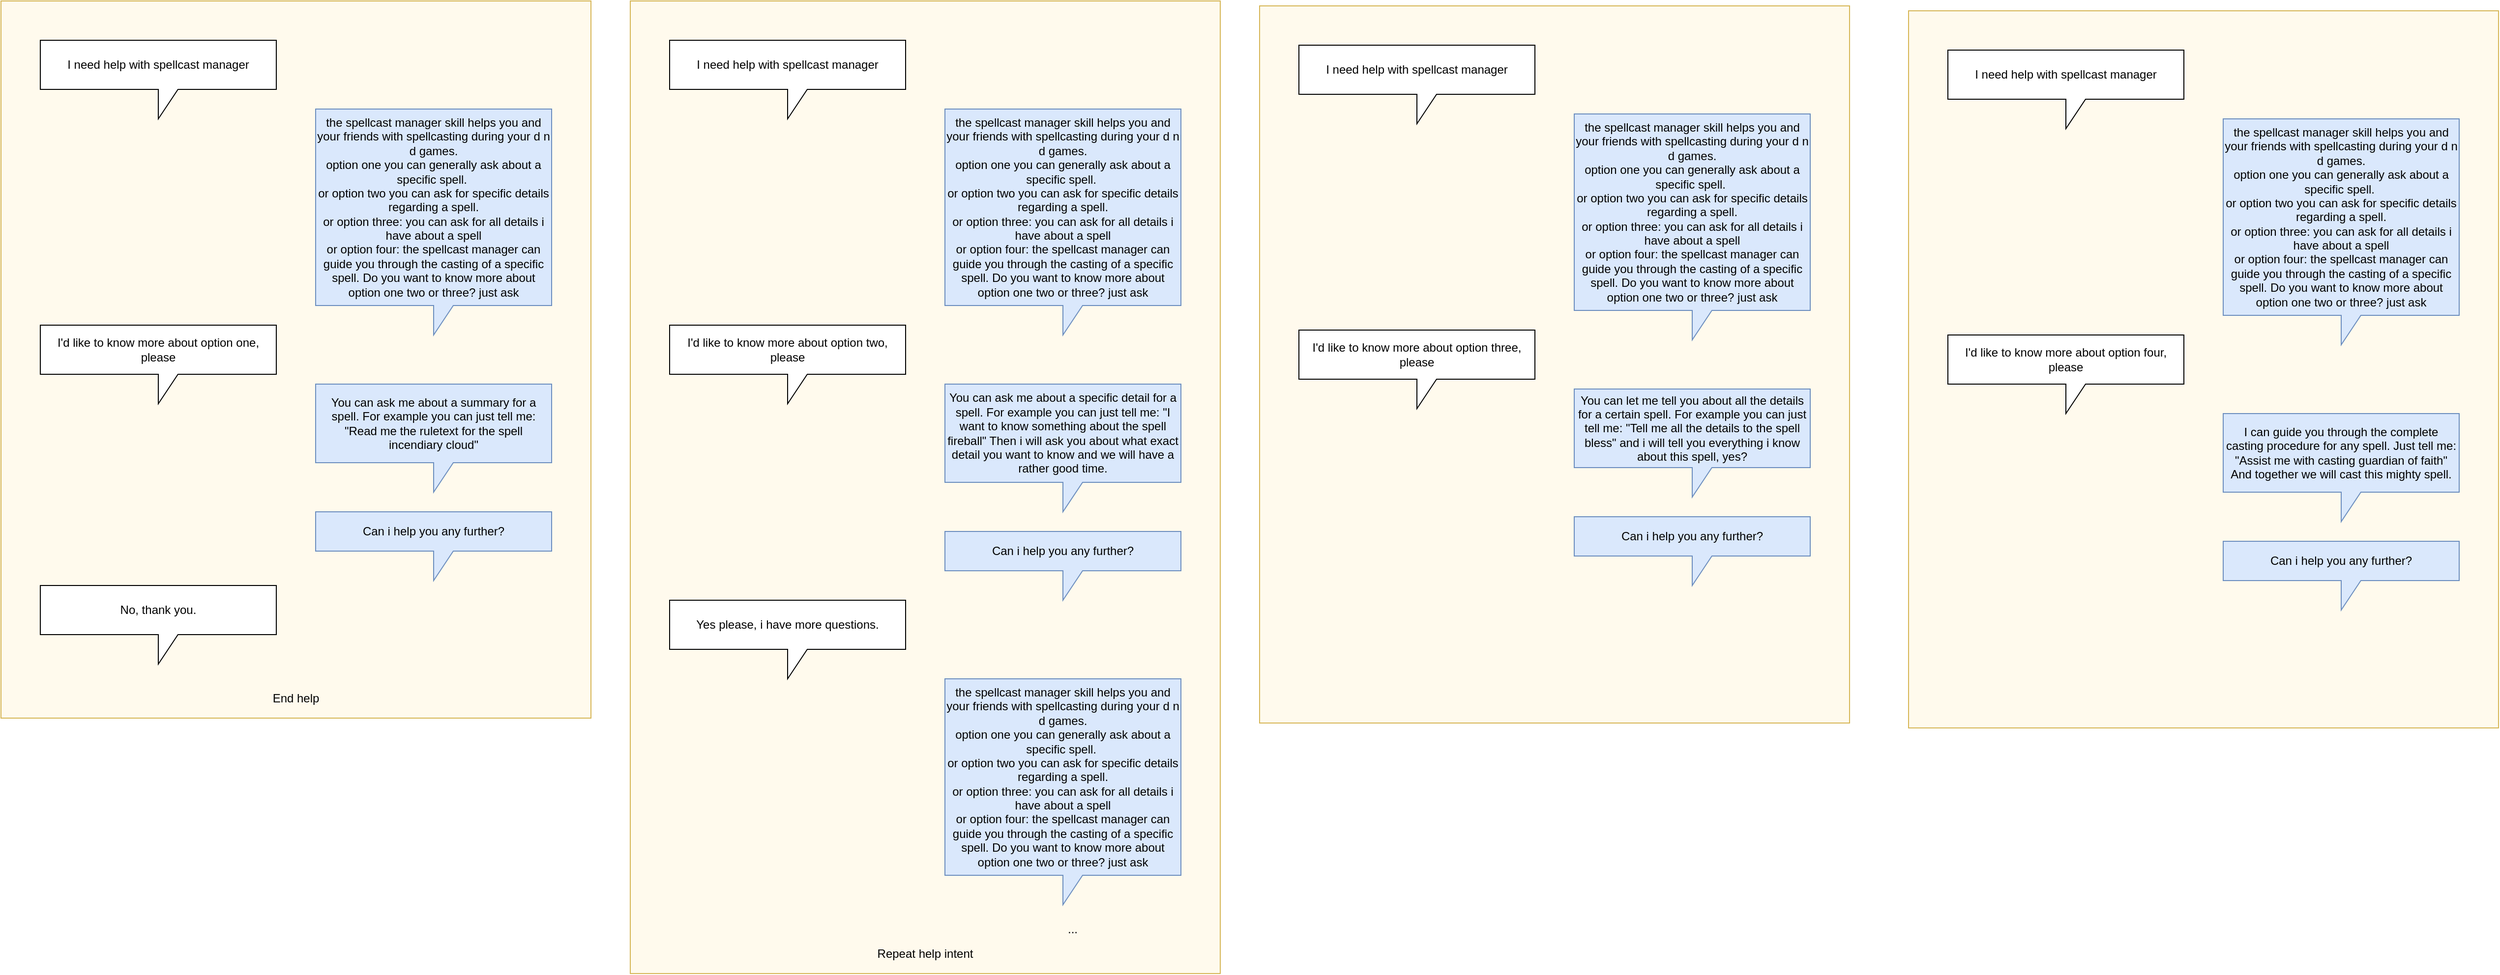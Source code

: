 <mxfile version="16.2.1" type="device"><diagram id="U_sgcACcZoHZqKSn0V0Z" name="Seite-1"><mxGraphModel dx="3074" dy="2256" grid="1" gridSize="10" guides="1" tooltips="1" connect="1" arrows="1" fold="1" page="1" pageScale="1" pageWidth="850" pageHeight="1100" math="0" shadow="0"><root><mxCell id="0"/><mxCell id="1" parent="0"/><mxCell id="9HGneYqsNz03WHcoqqjC-12" value="" style="rounded=0;whiteSpace=wrap;html=1;strokeColor=#d6b656;fillColor=#FFFAED;" vertex="1" parent="1"><mxGeometry x="70" y="30" width="600" height="730" as="geometry"/></mxCell><mxCell id="9HGneYqsNz03WHcoqqjC-13" value="I need help with spellcast manager" style="shape=callout;whiteSpace=wrap;html=1;perimeter=calloutPerimeter;" vertex="1" parent="1"><mxGeometry x="110" y="70" width="240" height="80" as="geometry"/></mxCell><mxCell id="9HGneYqsNz03WHcoqqjC-14" value="&lt;span&gt;the spellcast manager skill helps you and your friends with spellcasting during your d n d games. &lt;br&gt;option one you can generally ask about a specific spell.&amp;nbsp; &lt;br&gt;or option two you can ask for specific details regarding a spell. &lt;br&gt;or option three: you can ask for all details i have about a spell&lt;br&gt;or option four: the spellcast manager can guide you through the casting of a specific spell. Do you want to know more about option one two or three? just ask&lt;br&gt;&lt;/span&gt;" style="shape=callout;whiteSpace=wrap;html=1;perimeter=calloutPerimeter;fillColor=#dae8fc;strokeColor=#6c8ebf;size=30;position=0.5;" vertex="1" parent="1"><mxGeometry x="390" y="140" width="240" height="230" as="geometry"/></mxCell><mxCell id="9HGneYqsNz03WHcoqqjC-15" value="You can ask me about a summary for a spell. For example you can just tell me: &quot;Read me the ruletext for the spell incendiary cloud&quot;" style="shape=callout;whiteSpace=wrap;html=1;perimeter=calloutPerimeter;fillColor=#dae8fc;strokeColor=#6c8ebf;" vertex="1" parent="1"><mxGeometry x="390" y="420" width="240" height="110" as="geometry"/></mxCell><mxCell id="9HGneYqsNz03WHcoqqjC-16" value="End help" style="text;html=1;strokeColor=none;fillColor=none;align=center;verticalAlign=middle;whiteSpace=wrap;rounded=0;" vertex="1" parent="1"><mxGeometry x="270" y="730" width="200" height="20" as="geometry"/></mxCell><mxCell id="9HGneYqsNz03WHcoqqjC-28" value="I'd like to know more about option one, please" style="shape=callout;whiteSpace=wrap;html=1;perimeter=calloutPerimeter;" vertex="1" parent="1"><mxGeometry x="110" y="360" width="240" height="80" as="geometry"/></mxCell><mxCell id="9HGneYqsNz03WHcoqqjC-29" value="Can i help you any further?" style="shape=callout;whiteSpace=wrap;html=1;perimeter=calloutPerimeter;fillColor=#dae8fc;strokeColor=#6c8ebf;" vertex="1" parent="1"><mxGeometry x="390" y="550" width="240" height="70" as="geometry"/></mxCell><mxCell id="9HGneYqsNz03WHcoqqjC-45" value="" style="rounded=0;whiteSpace=wrap;html=1;strokeColor=#d6b656;fillColor=#FFFAED;" vertex="1" parent="1"><mxGeometry x="710" y="30" width="600" height="990" as="geometry"/></mxCell><mxCell id="9HGneYqsNz03WHcoqqjC-46" value="I need help with spellcast manager" style="shape=callout;whiteSpace=wrap;html=1;perimeter=calloutPerimeter;" vertex="1" parent="1"><mxGeometry x="750" y="70" width="240" height="80" as="geometry"/></mxCell><mxCell id="9HGneYqsNz03WHcoqqjC-47" value="&lt;span&gt;the spellcast manager skill helps you and your friends with spellcasting during your d n d games. &lt;br&gt;option one you can generally ask about a specific spell.&amp;nbsp; &lt;br&gt;or option two you can ask for specific details regarding a spell. &lt;br&gt;or option three: you can ask for all details i have about a spell&lt;br&gt;or option four: the spellcast manager can guide you through the casting of a specific spell. Do you want to know more about option one two or three? just ask&lt;br&gt;&lt;/span&gt;" style="shape=callout;whiteSpace=wrap;html=1;perimeter=calloutPerimeter;fillColor=#dae8fc;strokeColor=#6c8ebf;size=30;position=0.5;" vertex="1" parent="1"><mxGeometry x="1030" y="140" width="240" height="230" as="geometry"/></mxCell><mxCell id="9HGneYqsNz03WHcoqqjC-48" value="You can ask me about a specific detail for a spell. For example you can just tell me: &quot;I want to know something about the spell fireball&quot; Then i will ask you about what exact detail you want to know and we will have a rather good time." style="shape=callout;whiteSpace=wrap;html=1;perimeter=calloutPerimeter;fillColor=#dae8fc;strokeColor=#6c8ebf;" vertex="1" parent="1"><mxGeometry x="1030" y="420" width="240" height="130" as="geometry"/></mxCell><mxCell id="9HGneYqsNz03WHcoqqjC-50" value="I'd like to know more about option two, please" style="shape=callout;whiteSpace=wrap;html=1;perimeter=calloutPerimeter;" vertex="1" parent="1"><mxGeometry x="750" y="360" width="240" height="80" as="geometry"/></mxCell><mxCell id="9HGneYqsNz03WHcoqqjC-51" value="Can i help you any further?" style="shape=callout;whiteSpace=wrap;html=1;perimeter=calloutPerimeter;fillColor=#dae8fc;strokeColor=#6c8ebf;" vertex="1" parent="1"><mxGeometry x="1030" y="570" width="240" height="70" as="geometry"/></mxCell><mxCell id="9HGneYqsNz03WHcoqqjC-52" value="" style="rounded=0;whiteSpace=wrap;html=1;strokeColor=#d6b656;fillColor=#FFFAED;" vertex="1" parent="1"><mxGeometry x="1350" y="35" width="600" height="730" as="geometry"/></mxCell><mxCell id="9HGneYqsNz03WHcoqqjC-53" value="I need help with spellcast manager" style="shape=callout;whiteSpace=wrap;html=1;perimeter=calloutPerimeter;" vertex="1" parent="1"><mxGeometry x="1390" y="75" width="240" height="80" as="geometry"/></mxCell><mxCell id="9HGneYqsNz03WHcoqqjC-54" value="&lt;span&gt;the spellcast manager skill helps you and your friends with spellcasting during your d n d games. &lt;br&gt;option one you can generally ask about a specific spell.&amp;nbsp; &lt;br&gt;or option two you can ask for specific details regarding a spell. &lt;br&gt;or option three: you can ask for all details i have about a spell&lt;br&gt;or option four: the spellcast manager can guide you through the casting of a specific spell. Do you want to know more about option one two or three? just ask&lt;br&gt;&lt;/span&gt;" style="shape=callout;whiteSpace=wrap;html=1;perimeter=calloutPerimeter;fillColor=#dae8fc;strokeColor=#6c8ebf;size=30;position=0.5;" vertex="1" parent="1"><mxGeometry x="1670" y="145" width="240" height="230" as="geometry"/></mxCell><mxCell id="9HGneYqsNz03WHcoqqjC-55" value="You can let me tell you about all the details for a certain spell. For example you can just tell me: &quot;Tell me all the details to the spell bless&quot; and i will tell you everything i know about this spell, yes?" style="shape=callout;whiteSpace=wrap;html=1;perimeter=calloutPerimeter;fillColor=#dae8fc;strokeColor=#6c8ebf;" vertex="1" parent="1"><mxGeometry x="1670" y="425" width="240" height="110" as="geometry"/></mxCell><mxCell id="9HGneYqsNz03WHcoqqjC-57" value="I'd like to know more about option three, please" style="shape=callout;whiteSpace=wrap;html=1;perimeter=calloutPerimeter;" vertex="1" parent="1"><mxGeometry x="1390" y="365" width="240" height="80" as="geometry"/></mxCell><mxCell id="9HGneYqsNz03WHcoqqjC-58" value="Can i help you any further?" style="shape=callout;whiteSpace=wrap;html=1;perimeter=calloutPerimeter;fillColor=#dae8fc;strokeColor=#6c8ebf;" vertex="1" parent="1"><mxGeometry x="1670" y="555" width="240" height="70" as="geometry"/></mxCell><mxCell id="9HGneYqsNz03WHcoqqjC-59" value="" style="rounded=0;whiteSpace=wrap;html=1;strokeColor=#d6b656;fillColor=#FFFAED;" vertex="1" parent="1"><mxGeometry x="2010" y="40" width="600" height="730" as="geometry"/></mxCell><mxCell id="9HGneYqsNz03WHcoqqjC-60" value="I need help with spellcast manager" style="shape=callout;whiteSpace=wrap;html=1;perimeter=calloutPerimeter;" vertex="1" parent="1"><mxGeometry x="2050" y="80" width="240" height="80" as="geometry"/></mxCell><mxCell id="9HGneYqsNz03WHcoqqjC-61" value="&lt;span&gt;the spellcast manager skill helps you and your friends with spellcasting during your d n d games. &lt;br&gt;option one you can generally ask about a specific spell.&amp;nbsp; &lt;br&gt;or option two you can ask for specific details regarding a spell. &lt;br&gt;or option three: you can ask for all details i have about a spell&lt;br&gt;or option four: the spellcast manager can guide you through the casting of a specific spell. Do you want to know more about option one two or three? just ask&lt;br&gt;&lt;/span&gt;" style="shape=callout;whiteSpace=wrap;html=1;perimeter=calloutPerimeter;fillColor=#dae8fc;strokeColor=#6c8ebf;size=30;position=0.5;" vertex="1" parent="1"><mxGeometry x="2330" y="150" width="240" height="230" as="geometry"/></mxCell><mxCell id="9HGneYqsNz03WHcoqqjC-62" value="I can guide you through the complete casting procedure for any spell. Just tell me: &quot;Assist me with casting guardian of faith&quot;&lt;br&gt;And together we will cast this mighty spell." style="shape=callout;whiteSpace=wrap;html=1;perimeter=calloutPerimeter;fillColor=#dae8fc;strokeColor=#6c8ebf;" vertex="1" parent="1"><mxGeometry x="2330" y="450" width="240" height="110" as="geometry"/></mxCell><mxCell id="9HGneYqsNz03WHcoqqjC-64" value="I'd like to know more about option four, please" style="shape=callout;whiteSpace=wrap;html=1;perimeter=calloutPerimeter;" vertex="1" parent="1"><mxGeometry x="2050" y="370" width="240" height="80" as="geometry"/></mxCell><mxCell id="9HGneYqsNz03WHcoqqjC-65" value="Can i help you any further?" style="shape=callout;whiteSpace=wrap;html=1;perimeter=calloutPerimeter;fillColor=#dae8fc;strokeColor=#6c8ebf;" vertex="1" parent="1"><mxGeometry x="2330" y="580" width="240" height="70" as="geometry"/></mxCell><mxCell id="9HGneYqsNz03WHcoqqjC-66" value="No, thank you." style="shape=callout;whiteSpace=wrap;html=1;perimeter=calloutPerimeter;" vertex="1" parent="1"><mxGeometry x="110" y="625" width="240" height="80" as="geometry"/></mxCell><mxCell id="9HGneYqsNz03WHcoqqjC-67" value="Yes please, i have more questions." style="shape=callout;whiteSpace=wrap;html=1;perimeter=calloutPerimeter;" vertex="1" parent="1"><mxGeometry x="750" y="640" width="240" height="80" as="geometry"/></mxCell><mxCell id="9HGneYqsNz03WHcoqqjC-68" value="&lt;span&gt;the spellcast manager skill helps you and your friends with spellcasting during your d n d games. &lt;br&gt;option one you can generally ask about a specific spell.&amp;nbsp; &lt;br&gt;or option two you can ask for specific details regarding a spell. &lt;br&gt;or option three: you can ask for all details i have about a spell&lt;br&gt;or option four: the spellcast manager can guide you through the casting of a specific spell. Do you want to know more about option one two or three? just ask&lt;br&gt;&lt;/span&gt;" style="shape=callout;whiteSpace=wrap;html=1;perimeter=calloutPerimeter;fillColor=#dae8fc;strokeColor=#6c8ebf;size=30;position=0.5;" vertex="1" parent="1"><mxGeometry x="1030" y="720" width="240" height="230" as="geometry"/></mxCell><mxCell id="9HGneYqsNz03WHcoqqjC-71" value="..." style="text;html=1;strokeColor=none;fillColor=none;align=center;verticalAlign=middle;whiteSpace=wrap;rounded=0;" vertex="1" parent="1"><mxGeometry x="1130" y="960" width="60" height="30" as="geometry"/></mxCell><mxCell id="9HGneYqsNz03WHcoqqjC-72" value="Repeat help intent" style="text;html=1;strokeColor=none;fillColor=none;align=center;verticalAlign=middle;whiteSpace=wrap;rounded=0;" vertex="1" parent="1"><mxGeometry x="910" y="990" width="200" height="20" as="geometry"/></mxCell></root></mxGraphModel></diagram></mxfile>